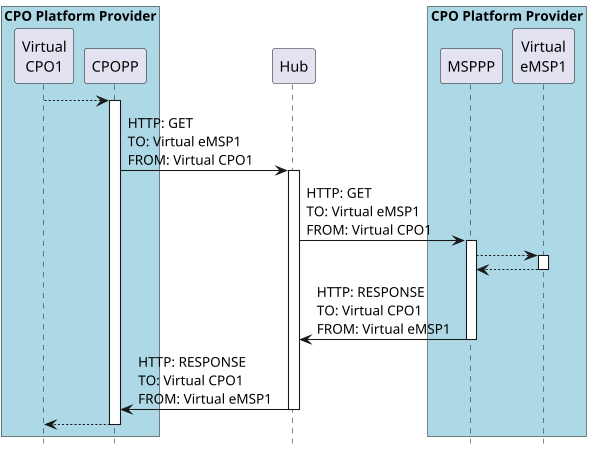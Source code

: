 @startuml
skinparam dpi 100
hide footbox

box "CPO Platform Provider" #LightBlue
  participant "Virtual\nCPO1" as VCPO
  participant "CPOPP" as CPOPP
end box
  participant "Hub" as HUB
box "CPO Platform Provider" #LightBlue
  participant "MSPPP" as MSPPP
  participant "Virtual\neMSP1" as VMSP
end box

VCPO --> CPOPP:
activate CPOPP
CPOPP -> HUB: HTTP: GET\nTO: Virtual eMSP1\nFROM: Virtual CPO1
activate HUB
HUB -> MSPPP: HTTP: GET\nTO: Virtual eMSP1\nFROM: Virtual CPO1
activate MSPPP
MSPPP --> VMSP:
activate VMSP
MSPPP <-- VMSP:
deactivate VMSP
MSPPP -> HUB: HTTP: RESPONSE\nTO: Virtual CPO1\nFROM: Virtual eMSP1
deactivate MSPPP
HUB -> CPOPP: HTTP: RESPONSE\nTO: Virtual CPO1\nFROM: Virtual eMSP1
deactivate HUB
VCPO <-- CPOPP:
deactivate CPOPP
@enduml
